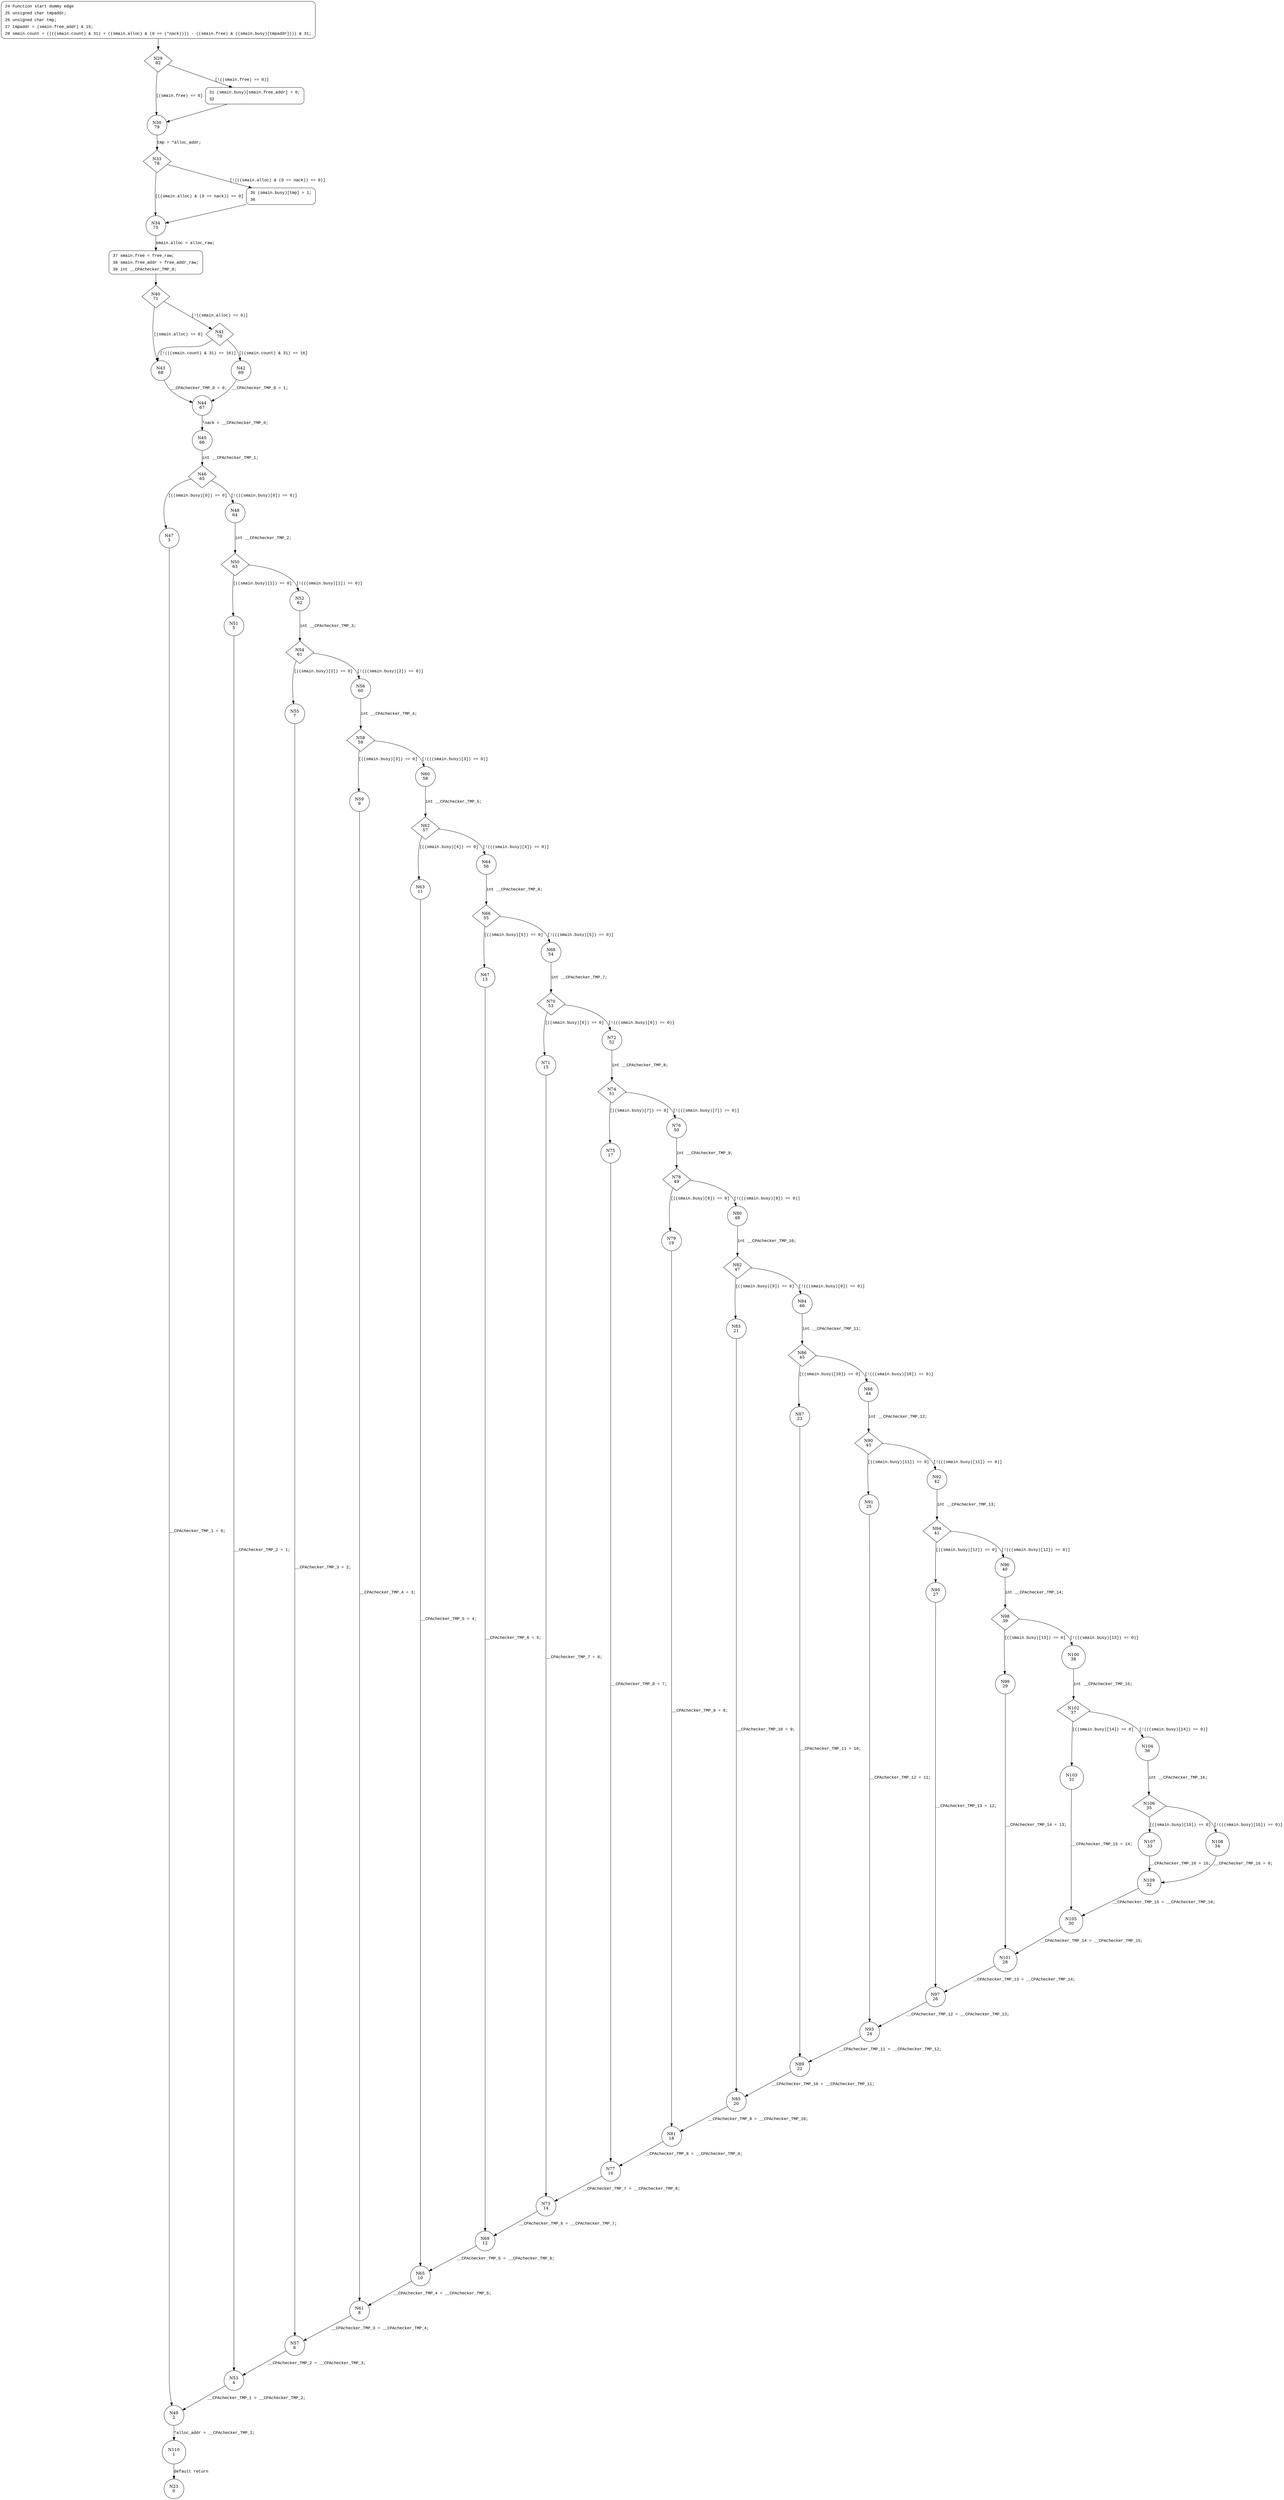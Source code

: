 digraph design {
29 [shape="diamond" label="N29\n82"]
30 [shape="circle" label="N30\n79"]
31 [shape="circle" label="N31\n81"]
33 [shape="diamond" label="N33\n78"]
34 [shape="circle" label="N34\n75"]
35 [shape="circle" label="N35\n77"]
37 [shape="circle" label="N37\n74"]
40 [shape="diamond" label="N40\n71"]
43 [shape="circle" label="N43\n68"]
41 [shape="diamond" label="N41\n70"]
42 [shape="circle" label="N42\n69"]
44 [shape="circle" label="N44\n67"]
45 [shape="circle" label="N45\n66"]
46 [shape="diamond" label="N46\n65"]
47 [shape="circle" label="N47\n3"]
48 [shape="circle" label="N48\n64"]
50 [shape="diamond" label="N50\n63"]
51 [shape="circle" label="N51\n5"]
52 [shape="circle" label="N52\n62"]
54 [shape="diamond" label="N54\n61"]
55 [shape="circle" label="N55\n7"]
56 [shape="circle" label="N56\n60"]
58 [shape="diamond" label="N58\n59"]
59 [shape="circle" label="N59\n9"]
60 [shape="circle" label="N60\n58"]
62 [shape="diamond" label="N62\n57"]
63 [shape="circle" label="N63\n11"]
64 [shape="circle" label="N64\n56"]
66 [shape="diamond" label="N66\n55"]
67 [shape="circle" label="N67\n13"]
68 [shape="circle" label="N68\n54"]
70 [shape="diamond" label="N70\n53"]
71 [shape="circle" label="N71\n15"]
72 [shape="circle" label="N72\n52"]
74 [shape="diamond" label="N74\n51"]
75 [shape="circle" label="N75\n17"]
76 [shape="circle" label="N76\n50"]
78 [shape="diamond" label="N78\n49"]
79 [shape="circle" label="N79\n19"]
80 [shape="circle" label="N80\n48"]
82 [shape="diamond" label="N82\n47"]
83 [shape="circle" label="N83\n21"]
84 [shape="circle" label="N84\n46"]
86 [shape="diamond" label="N86\n45"]
87 [shape="circle" label="N87\n23"]
88 [shape="circle" label="N88\n44"]
90 [shape="diamond" label="N90\n43"]
91 [shape="circle" label="N91\n25"]
92 [shape="circle" label="N92\n42"]
94 [shape="diamond" label="N94\n41"]
95 [shape="circle" label="N95\n27"]
96 [shape="circle" label="N96\n40"]
98 [shape="diamond" label="N98\n39"]
99 [shape="circle" label="N99\n29"]
100 [shape="circle" label="N100\n38"]
102 [shape="diamond" label="N102\n37"]
103 [shape="circle" label="N103\n31"]
104 [shape="circle" label="N104\n36"]
106 [shape="diamond" label="N106\n35"]
107 [shape="circle" label="N107\n33"]
108 [shape="circle" label="N108\n34"]
109 [shape="circle" label="N109\n32"]
105 [shape="circle" label="N105\n30"]
101 [shape="circle" label="N101\n28"]
97 [shape="circle" label="N97\n26"]
93 [shape="circle" label="N93\n24"]
89 [shape="circle" label="N89\n22"]
85 [shape="circle" label="N85\n20"]
81 [shape="circle" label="N81\n18"]
77 [shape="circle" label="N77\n16"]
73 [shape="circle" label="N73\n14"]
69 [shape="circle" label="N69\n12"]
65 [shape="circle" label="N65\n10"]
61 [shape="circle" label="N61\n8"]
57 [shape="circle" label="N57\n6"]
53 [shape="circle" label="N53\n4"]
49 [shape="circle" label="N49\n2"]
110 [shape="circle" label="N110\n1"]
23 [shape="circle" label="N23\n0"]
24 [style="filled,bold" penwidth="1" fillcolor="white" fontname="Courier New" shape="Mrecord" label=<<table border="0" cellborder="0" cellpadding="3" bgcolor="white"><tr><td align="right">24</td><td align="left">Function start dummy edge</td></tr><tr><td align="right">25</td><td align="left">unsigned char tmpaddr;</td></tr><tr><td align="right">26</td><td align="left">unsigned char tmp;</td></tr><tr><td align="right">27</td><td align="left">tmpaddr = (smain.free_addr) &amp; 15;</td></tr><tr><td align="right">28</td><td align="left">smain.count = ((((smain.count) &amp; 31) + ((smain.alloc) &amp; (0 == (*nack)))) - ((smain.free) &amp; ((smain.busy)[tmpaddr]))) &amp; 31;</td></tr></table>>]
24 -> 29[label=""]
31 [style="filled,bold" penwidth="1" fillcolor="white" fontname="Courier New" shape="Mrecord" label=<<table border="0" cellborder="0" cellpadding="3" bgcolor="white"><tr><td align="right">31</td><td align="left">(smain.busy)[smain.free_addr] = 0;</td></tr><tr><td align="right">32</td><td align="left"></td></tr></table>>]
31 -> 30[label=""]
35 [style="filled,bold" penwidth="1" fillcolor="white" fontname="Courier New" shape="Mrecord" label=<<table border="0" cellborder="0" cellpadding="3" bgcolor="white"><tr><td align="right">35</td><td align="left">(smain.busy)[tmp] = 1;</td></tr><tr><td align="right">36</td><td align="left"></td></tr></table>>]
35 -> 34[label=""]
37 [style="filled,bold" penwidth="1" fillcolor="white" fontname="Courier New" shape="Mrecord" label=<<table border="0" cellborder="0" cellpadding="3" bgcolor="white"><tr><td align="right">37</td><td align="left">smain.free = free_raw;</td></tr><tr><td align="right">38</td><td align="left">smain.free_addr = free_addr_raw;</td></tr><tr><td align="right">39</td><td align="left">int __CPAchecker_TMP_0;</td></tr></table>>]
37 -> 40[label=""]
29 -> 30 [label="[(smain.free) == 0]" fontname="Courier New"]
29 -> 31 [label="[!((smain.free) == 0)]" fontname="Courier New"]
30 -> 33 [label="tmp = *alloc_addr;" fontname="Courier New"]
33 -> 34 [label="[((smain.alloc) & (0 == nack)) == 0]" fontname="Courier New"]
33 -> 35 [label="[!(((smain.alloc) & (0 == nack)) == 0)]" fontname="Courier New"]
34 -> 37 [label="smain.alloc = alloc_raw;" fontname="Courier New"]
40 -> 43 [label="[(smain.alloc) == 0]" fontname="Courier New"]
40 -> 41 [label="[!((smain.alloc) == 0)]" fontname="Courier New"]
41 -> 42 [label="[((smain.count) & 31) == 16]" fontname="Courier New"]
41 -> 43 [label="[!(((smain.count) & 31) == 16)]" fontname="Courier New"]
43 -> 44 [label="__CPAchecker_TMP_0 = 0;" fontname="Courier New"]
44 -> 45 [label="*nack = __CPAchecker_TMP_0;" fontname="Courier New"]
46 -> 47 [label="[((smain.busy)[0]) == 0]" fontname="Courier New"]
46 -> 48 [label="[!(((smain.busy)[0]) == 0)]" fontname="Courier New"]
50 -> 51 [label="[((smain.busy)[1]) == 0]" fontname="Courier New"]
50 -> 52 [label="[!(((smain.busy)[1]) == 0)]" fontname="Courier New"]
54 -> 55 [label="[((smain.busy)[2]) == 0]" fontname="Courier New"]
54 -> 56 [label="[!(((smain.busy)[2]) == 0)]" fontname="Courier New"]
58 -> 59 [label="[((smain.busy)[3]) == 0]" fontname="Courier New"]
58 -> 60 [label="[!(((smain.busy)[3]) == 0)]" fontname="Courier New"]
62 -> 63 [label="[((smain.busy)[4]) == 0]" fontname="Courier New"]
62 -> 64 [label="[!(((smain.busy)[4]) == 0)]" fontname="Courier New"]
66 -> 67 [label="[((smain.busy)[5]) == 0]" fontname="Courier New"]
66 -> 68 [label="[!(((smain.busy)[5]) == 0)]" fontname="Courier New"]
70 -> 71 [label="[((smain.busy)[6]) == 0]" fontname="Courier New"]
70 -> 72 [label="[!(((smain.busy)[6]) == 0)]" fontname="Courier New"]
74 -> 75 [label="[((smain.busy)[7]) == 0]" fontname="Courier New"]
74 -> 76 [label="[!(((smain.busy)[7]) == 0)]" fontname="Courier New"]
78 -> 79 [label="[((smain.busy)[8]) == 0]" fontname="Courier New"]
78 -> 80 [label="[!(((smain.busy)[8]) == 0)]" fontname="Courier New"]
82 -> 83 [label="[((smain.busy)[9]) == 0]" fontname="Courier New"]
82 -> 84 [label="[!(((smain.busy)[9]) == 0)]" fontname="Courier New"]
86 -> 87 [label="[((smain.busy)[10]) == 0]" fontname="Courier New"]
86 -> 88 [label="[!(((smain.busy)[10]) == 0)]" fontname="Courier New"]
90 -> 91 [label="[((smain.busy)[11]) == 0]" fontname="Courier New"]
90 -> 92 [label="[!(((smain.busy)[11]) == 0)]" fontname="Courier New"]
94 -> 95 [label="[((smain.busy)[12]) == 0]" fontname="Courier New"]
94 -> 96 [label="[!(((smain.busy)[12]) == 0)]" fontname="Courier New"]
98 -> 99 [label="[((smain.busy)[13]) == 0]" fontname="Courier New"]
98 -> 100 [label="[!(((smain.busy)[13]) == 0)]" fontname="Courier New"]
102 -> 103 [label="[((smain.busy)[14]) == 0]" fontname="Courier New"]
102 -> 104 [label="[!(((smain.busy)[14]) == 0)]" fontname="Courier New"]
106 -> 107 [label="[((smain.busy)[15]) == 0]" fontname="Courier New"]
106 -> 108 [label="[!(((smain.busy)[15]) == 0)]" fontname="Courier New"]
109 -> 105 [label="__CPAchecker_TMP_15 = __CPAchecker_TMP_16;" fontname="Courier New"]
105 -> 101 [label="__CPAchecker_TMP_14 = __CPAchecker_TMP_15;" fontname="Courier New"]
101 -> 97 [label="__CPAchecker_TMP_13 = __CPAchecker_TMP_14;" fontname="Courier New"]
97 -> 93 [label="__CPAchecker_TMP_12 = __CPAchecker_TMP_13;" fontname="Courier New"]
93 -> 89 [label="__CPAchecker_TMP_11 = __CPAchecker_TMP_12;" fontname="Courier New"]
89 -> 85 [label="__CPAchecker_TMP_10 = __CPAchecker_TMP_11;" fontname="Courier New"]
85 -> 81 [label="__CPAchecker_TMP_9 = __CPAchecker_TMP_10;" fontname="Courier New"]
81 -> 77 [label="__CPAchecker_TMP_8 = __CPAchecker_TMP_9;" fontname="Courier New"]
77 -> 73 [label="__CPAchecker_TMP_7 = __CPAchecker_TMP_8;" fontname="Courier New"]
73 -> 69 [label="__CPAchecker_TMP_6 = __CPAchecker_TMP_7;" fontname="Courier New"]
69 -> 65 [label="__CPAchecker_TMP_5 = __CPAchecker_TMP_6;" fontname="Courier New"]
65 -> 61 [label="__CPAchecker_TMP_4 = __CPAchecker_TMP_5;" fontname="Courier New"]
61 -> 57 [label="__CPAchecker_TMP_3 = __CPAchecker_TMP_4;" fontname="Courier New"]
57 -> 53 [label="__CPAchecker_TMP_2 = __CPAchecker_TMP_3;" fontname="Courier New"]
53 -> 49 [label="__CPAchecker_TMP_1 = __CPAchecker_TMP_2;" fontname="Courier New"]
49 -> 110 [label="*alloc_addr = __CPAchecker_TMP_1;" fontname="Courier New"]
107 -> 109 [label="__CPAchecker_TMP_16 = 15;" fontname="Courier New"]
99 -> 101 [label="__CPAchecker_TMP_14 = 13;" fontname="Courier New"]
91 -> 93 [label="__CPAchecker_TMP_12 = 11;" fontname="Courier New"]
83 -> 85 [label="__CPAchecker_TMP_10 = 9;" fontname="Courier New"]
75 -> 77 [label="__CPAchecker_TMP_8 = 7;" fontname="Courier New"]
67 -> 69 [label="__CPAchecker_TMP_6 = 5;" fontname="Courier New"]
59 -> 61 [label="__CPAchecker_TMP_4 = 3;" fontname="Courier New"]
51 -> 53 [label="__CPAchecker_TMP_2 = 1;" fontname="Courier New"]
42 -> 44 [label="__CPAchecker_TMP_0 = 1;" fontname="Courier New"]
45 -> 46 [label="int __CPAchecker_TMP_1;" fontname="Courier New"]
48 -> 50 [label="int __CPAchecker_TMP_2;" fontname="Courier New"]
52 -> 54 [label="int __CPAchecker_TMP_3;" fontname="Courier New"]
56 -> 58 [label="int __CPAchecker_TMP_4;" fontname="Courier New"]
60 -> 62 [label="int __CPAchecker_TMP_5;" fontname="Courier New"]
64 -> 66 [label="int __CPAchecker_TMP_6;" fontname="Courier New"]
68 -> 70 [label="int __CPAchecker_TMP_7;" fontname="Courier New"]
72 -> 74 [label="int __CPAchecker_TMP_8;" fontname="Courier New"]
76 -> 78 [label="int __CPAchecker_TMP_9;" fontname="Courier New"]
80 -> 82 [label="int __CPAchecker_TMP_10;" fontname="Courier New"]
84 -> 86 [label="int __CPAchecker_TMP_11;" fontname="Courier New"]
88 -> 90 [label="int __CPAchecker_TMP_12;" fontname="Courier New"]
92 -> 94 [label="int __CPAchecker_TMP_13;" fontname="Courier New"]
96 -> 98 [label="int __CPAchecker_TMP_14;" fontname="Courier New"]
100 -> 102 [label="int __CPAchecker_TMP_15;" fontname="Courier New"]
104 -> 106 [label="int __CPAchecker_TMP_16;" fontname="Courier New"]
108 -> 109 [label="__CPAchecker_TMP_16 = 0;" fontname="Courier New"]
110 -> 23 [label="default return" fontname="Courier New"]
103 -> 105 [label="__CPAchecker_TMP_15 = 14;" fontname="Courier New"]
95 -> 97 [label="__CPAchecker_TMP_13 = 12;" fontname="Courier New"]
87 -> 89 [label="__CPAchecker_TMP_11 = 10;" fontname="Courier New"]
79 -> 81 [label="__CPAchecker_TMP_9 = 8;" fontname="Courier New"]
71 -> 73 [label="__CPAchecker_TMP_7 = 6;" fontname="Courier New"]
63 -> 65 [label="__CPAchecker_TMP_5 = 4;" fontname="Courier New"]
55 -> 57 [label="__CPAchecker_TMP_3 = 2;" fontname="Courier New"]
47 -> 49 [label="__CPAchecker_TMP_1 = 0;" fontname="Courier New"]
}